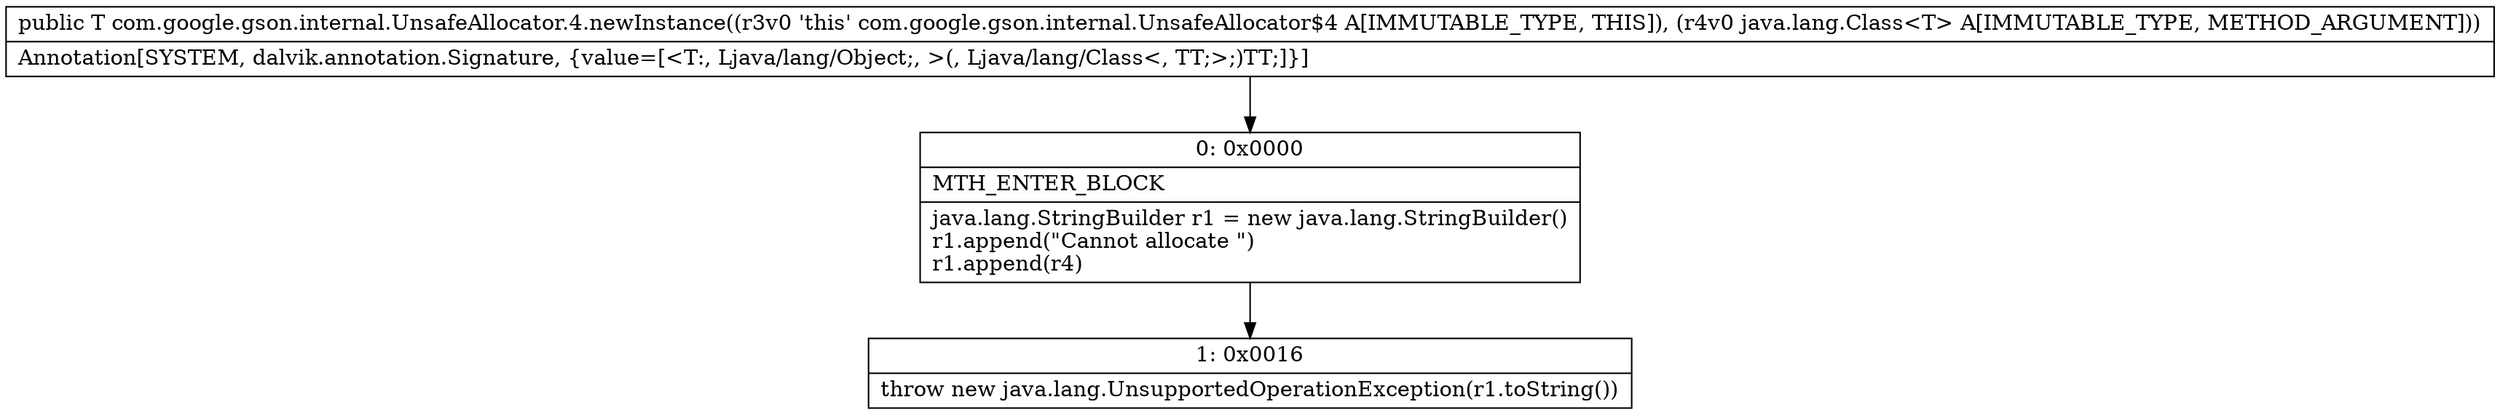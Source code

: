 digraph "CFG forcom.google.gson.internal.UnsafeAllocator.4.newInstance(Ljava\/lang\/Class;)Ljava\/lang\/Object;" {
Node_0 [shape=record,label="{0\:\ 0x0000|MTH_ENTER_BLOCK\l|java.lang.StringBuilder r1 = new java.lang.StringBuilder()\lr1.append(\"Cannot allocate \")\lr1.append(r4)\l}"];
Node_1 [shape=record,label="{1\:\ 0x0016|throw new java.lang.UnsupportedOperationException(r1.toString())\l}"];
MethodNode[shape=record,label="{public T com.google.gson.internal.UnsafeAllocator.4.newInstance((r3v0 'this' com.google.gson.internal.UnsafeAllocator$4 A[IMMUTABLE_TYPE, THIS]), (r4v0 java.lang.Class\<T\> A[IMMUTABLE_TYPE, METHOD_ARGUMENT]))  | Annotation[SYSTEM, dalvik.annotation.Signature, \{value=[\<T:, Ljava\/lang\/Object;, \>(, Ljava\/lang\/Class\<, TT;\>;)TT;]\}]\l}"];
MethodNode -> Node_0;
Node_0 -> Node_1;
}

